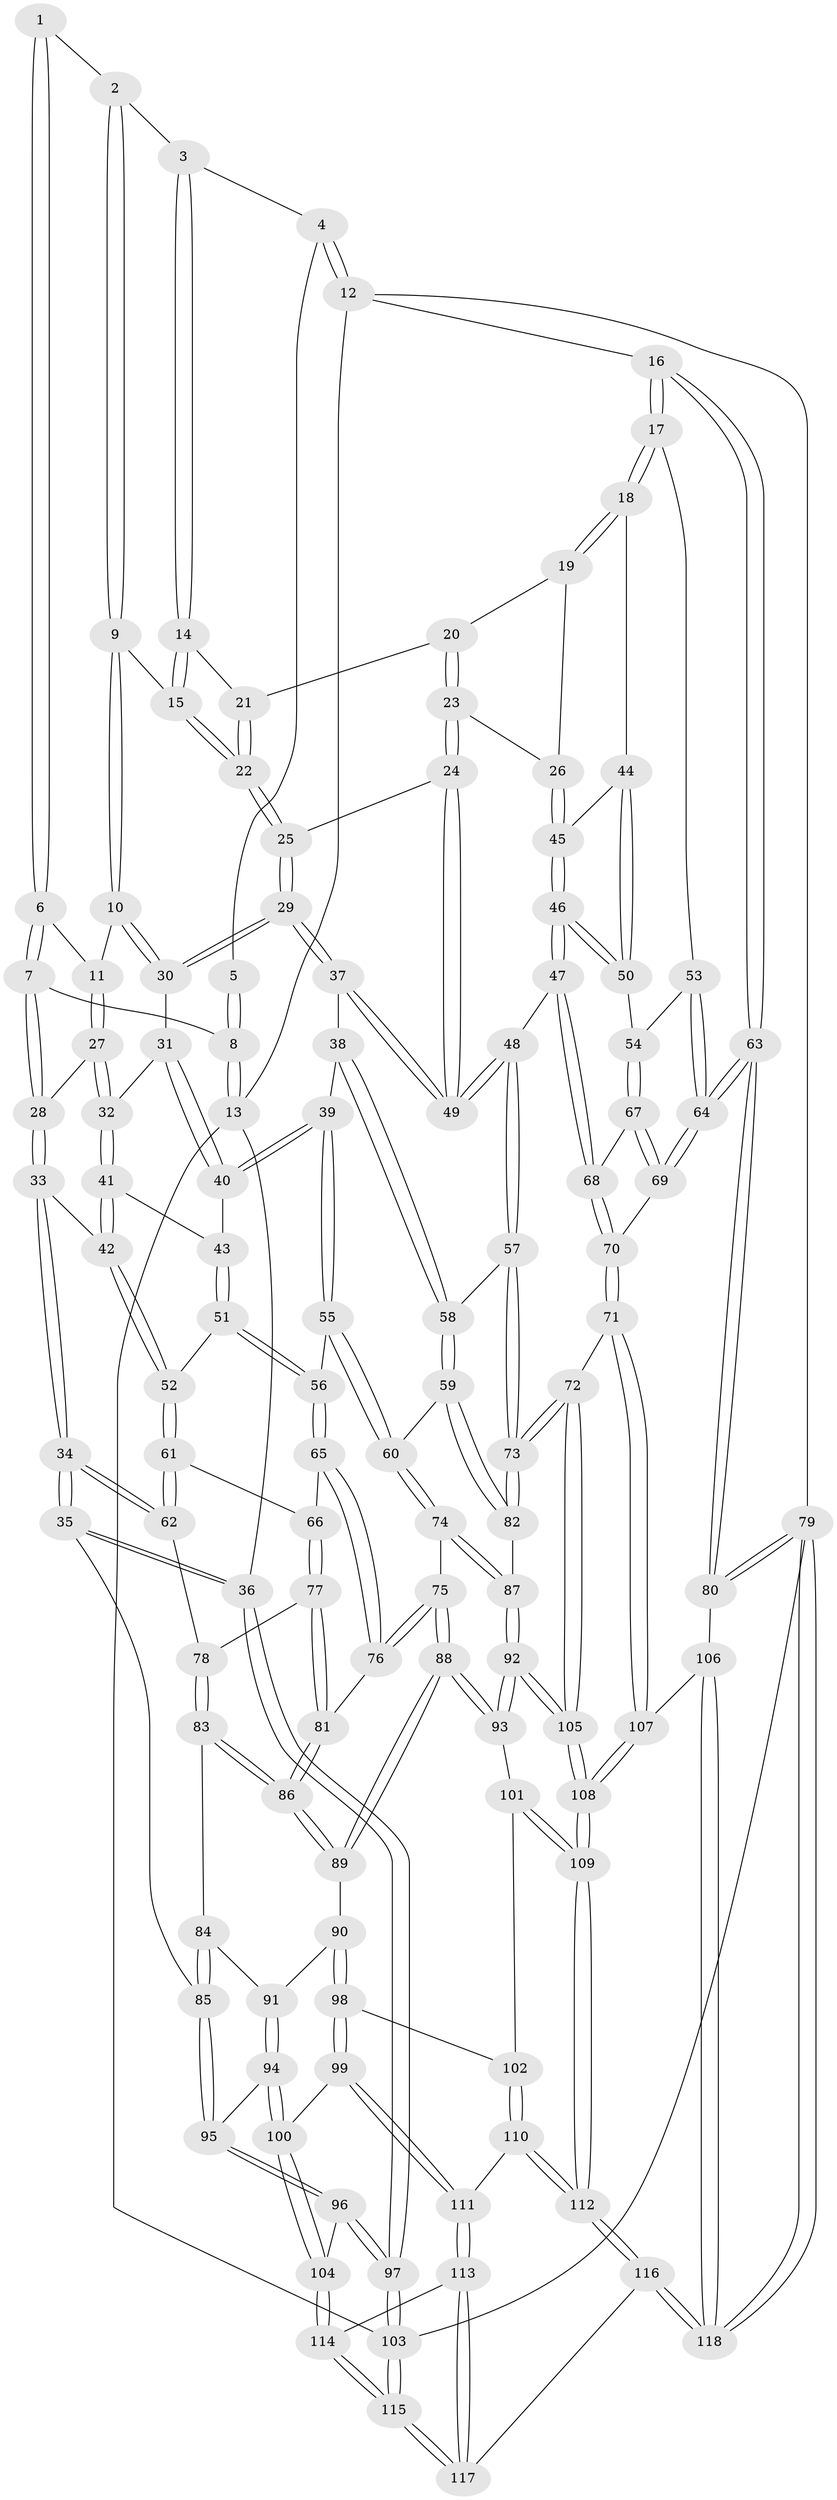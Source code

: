 // Generated by graph-tools (version 1.1) at 2025/38/03/09/25 02:38:40]
// undirected, 118 vertices, 292 edges
graph export_dot {
graph [start="1"]
  node [color=gray90,style=filled];
  1 [pos="+0.3812913528499081+0.06436484578351272"];
  2 [pos="+0.48141523959301885+0.059979836992385294"];
  3 [pos="+0.6913139470323852+0"];
  4 [pos="+0.7012384031729355+0"];
  5 [pos="+0.15259717773663145+0"];
  6 [pos="+0.34265125641175787+0.15270127179039483"];
  7 [pos="+0.07381624460934191+0"];
  8 [pos="+0+0"];
  9 [pos="+0.45551432971698647+0.16957491270096853"];
  10 [pos="+0.4080813294315196+0.1999554956626588"];
  11 [pos="+0.34459678827164636+0.15627927909257314"];
  12 [pos="+1+0"];
  13 [pos="+0+0"];
  14 [pos="+0.6900261574780744+0"];
  15 [pos="+0.5268312850444903+0.19333251323088949"];
  16 [pos="+1+0.08457178459717833"];
  17 [pos="+0.9422445720338558+0.278139260756505"];
  18 [pos="+0.9255667103139175+0.27976358536300516"];
  19 [pos="+0.7929866385504505+0.1917582924969757"];
  20 [pos="+0.7214659139430611+0.132152718915571"];
  21 [pos="+0.6900854796295415+0"];
  22 [pos="+0.5836902526632682+0.24963728155085407"];
  23 [pos="+0.6734461810236481+0.2847763937813021"];
  24 [pos="+0.6520070013955375+0.28882996982774556"];
  25 [pos="+0.5961277534402228+0.279468937800109"];
  26 [pos="+0.6867574775786996+0.2905720994709519"];
  27 [pos="+0.2486788682780204+0.25615091104651583"];
  28 [pos="+0.14974147615635144+0.18195311653885893"];
  29 [pos="+0.49202563216681094+0.35727608908612724"];
  30 [pos="+0.4064215288877656+0.241116274750445"];
  31 [pos="+0.34783010375325996+0.2789145486283322"];
  32 [pos="+0.2713651774729676+0.30466835339706766"];
  33 [pos="+0.09702564026486873+0.3892302674532643"];
  34 [pos="+0+0.4635582110221726"];
  35 [pos="+0+0.4705515865030777"];
  36 [pos="+0+0.4660216339735572"];
  37 [pos="+0.4890319906402322+0.3671017178156538"];
  38 [pos="+0.47140574684234365+0.3891631817375118"];
  39 [pos="+0.43984836740106315+0.4042207159585538"];
  40 [pos="+0.39085693105462543+0.3859048599400231"];
  41 [pos="+0.26373841678800597+0.34182267588877213"];
  42 [pos="+0.13692617255864614+0.39320723366220184"];
  43 [pos="+0.28711488391368234+0.3698260145664882"];
  44 [pos="+0.7849895583315144+0.32767897498097176"];
  45 [pos="+0.7252113136072303+0.3091666058583169"];
  46 [pos="+0.6666712485481371+0.4968169923346837"];
  47 [pos="+0.6646029336643605+0.4982806992031353"];
  48 [pos="+0.6556387245346982+0.49733314210278473"];
  49 [pos="+0.6383384599694244+0.4650519175999877"];
  50 [pos="+0.7691477075518908+0.4446158066465787"];
  51 [pos="+0.288783313737493+0.42120835609115653"];
  52 [pos="+0.22481596727025757+0.4898910615453291"];
  53 [pos="+0.9072846314769163+0.44939012190241634"];
  54 [pos="+0.8322894224660257+0.49242433046470807"];
  55 [pos="+0.37187274668628434+0.5157058227762142"];
  56 [pos="+0.3672295839073348+0.517017320544231"];
  57 [pos="+0.5965170712796306+0.542141827435994"];
  58 [pos="+0.5415115786159884+0.5546944354346444"];
  59 [pos="+0.499419352800654+0.5976585210248353"];
  60 [pos="+0.4850114518669684+0.595140662195402"];
  61 [pos="+0.22769808664358163+0.5041774957650219"];
  62 [pos="+0.0988590043160406+0.5478131975303915"];
  63 [pos="+1+0.707323930081219"];
  64 [pos="+1+0.6961203368707432"];
  65 [pos="+0.3242873744360752+0.5512139778905818"];
  66 [pos="+0.2587382981691615+0.5460790872074334"];
  67 [pos="+0.8315117246151695+0.5032276769577207"];
  68 [pos="+0.71141673143026+0.5554857770156728"];
  69 [pos="+0.8602186173141249+0.6818665213831268"];
  70 [pos="+0.7860877114680427+0.7060776739710541"];
  71 [pos="+0.7682184053279705+0.7220163679697819"];
  72 [pos="+0.6903516297671513+0.7273560699808764"];
  73 [pos="+0.6710781923912796+0.715977962274421"];
  74 [pos="+0.389689788462421+0.6573752674132786"];
  75 [pos="+0.3537081502169033+0.6657943448977804"];
  76 [pos="+0.33428519341411544+0.6356860737168619"];
  77 [pos="+0.201364210426691+0.6167588350728875"];
  78 [pos="+0.1673324289907349+0.6163269580965809"];
  79 [pos="+1+1"];
  80 [pos="+1+0.7267222121988928"];
  81 [pos="+0.2312328074487753+0.6613817238308725"];
  82 [pos="+0.5241744149895659+0.6837495757463454"];
  83 [pos="+0.13475832290448403+0.6645213651491034"];
  84 [pos="+0.13055617950057785+0.6700028848965895"];
  85 [pos="+0.08471577123116199+0.692090035218273"];
  86 [pos="+0.23518165589413179+0.7161347606350993"];
  87 [pos="+0.48534189775361825+0.7416887982748968"];
  88 [pos="+0.34173449070419193+0.729718891843889"];
  89 [pos="+0.2357763541009513+0.7211665507439614"];
  90 [pos="+0.2335817379225535+0.7238142944876935"];
  91 [pos="+0.1744495074229024+0.7215503076310414"];
  92 [pos="+0.4638788569097691+0.7944063338623314"];
  93 [pos="+0.3604036880613149+0.7645625370939461"];
  94 [pos="+0.12914096184168275+0.763281969776721"];
  95 [pos="+0.08308594124379376+0.7151622821317031"];
  96 [pos="+0+0.8232605058860666"];
  97 [pos="+0+0.8484154204300965"];
  98 [pos="+0.21477160667370515+0.824035145037143"];
  99 [pos="+0.16529909861030795+0.843810272782564"];
  100 [pos="+0.14869805032296757+0.847884443722507"];
  101 [pos="+0.30795575317629587+0.8308315323481438"];
  102 [pos="+0.2808717054117714+0.8463557569839971"];
  103 [pos="+0+1"];
  104 [pos="+0.1271379048113804+0.8673732894573251"];
  105 [pos="+0.5223592105240116+0.9294095971491516"];
  106 [pos="+0.8039579789966743+0.9280424748198569"];
  107 [pos="+0.7804010911518978+0.8933299027453975"];
  108 [pos="+0.5220421412200694+0.9396812229670467"];
  109 [pos="+0.5086585823766688+0.9771989150638581"];
  110 [pos="+0.285562092092718+0.8767166028901494"];
  111 [pos="+0.2607904570054194+0.9521641079509405"];
  112 [pos="+0.49683899647038304+1"];
  113 [pos="+0.25698118673726267+0.9939119390611575"];
  114 [pos="+0.12884952091225907+0.9231502705763752"];
  115 [pos="+0+1"];
  116 [pos="+0.4815765288401669+1"];
  117 [pos="+0.37129155883209636+1"];
  118 [pos="+0.9214772393452969+1"];
  1 -- 2;
  1 -- 6;
  1 -- 6;
  2 -- 3;
  2 -- 9;
  2 -- 9;
  3 -- 4;
  3 -- 14;
  3 -- 14;
  4 -- 5;
  4 -- 12;
  4 -- 12;
  5 -- 8;
  5 -- 8;
  6 -- 7;
  6 -- 7;
  6 -- 11;
  7 -- 8;
  7 -- 28;
  7 -- 28;
  8 -- 13;
  8 -- 13;
  9 -- 10;
  9 -- 10;
  9 -- 15;
  10 -- 11;
  10 -- 30;
  10 -- 30;
  11 -- 27;
  11 -- 27;
  12 -- 13;
  12 -- 16;
  12 -- 79;
  13 -- 36;
  13 -- 103;
  14 -- 15;
  14 -- 15;
  14 -- 21;
  15 -- 22;
  15 -- 22;
  16 -- 17;
  16 -- 17;
  16 -- 63;
  16 -- 63;
  17 -- 18;
  17 -- 18;
  17 -- 53;
  18 -- 19;
  18 -- 19;
  18 -- 44;
  19 -- 20;
  19 -- 26;
  20 -- 21;
  20 -- 23;
  20 -- 23;
  21 -- 22;
  21 -- 22;
  22 -- 25;
  22 -- 25;
  23 -- 24;
  23 -- 24;
  23 -- 26;
  24 -- 25;
  24 -- 49;
  24 -- 49;
  25 -- 29;
  25 -- 29;
  26 -- 45;
  26 -- 45;
  27 -- 28;
  27 -- 32;
  27 -- 32;
  28 -- 33;
  28 -- 33;
  29 -- 30;
  29 -- 30;
  29 -- 37;
  29 -- 37;
  30 -- 31;
  31 -- 32;
  31 -- 40;
  31 -- 40;
  32 -- 41;
  32 -- 41;
  33 -- 34;
  33 -- 34;
  33 -- 42;
  34 -- 35;
  34 -- 35;
  34 -- 62;
  34 -- 62;
  35 -- 36;
  35 -- 36;
  35 -- 85;
  36 -- 97;
  36 -- 97;
  37 -- 38;
  37 -- 49;
  37 -- 49;
  38 -- 39;
  38 -- 58;
  38 -- 58;
  39 -- 40;
  39 -- 40;
  39 -- 55;
  39 -- 55;
  40 -- 43;
  41 -- 42;
  41 -- 42;
  41 -- 43;
  42 -- 52;
  42 -- 52;
  43 -- 51;
  43 -- 51;
  44 -- 45;
  44 -- 50;
  44 -- 50;
  45 -- 46;
  45 -- 46;
  46 -- 47;
  46 -- 47;
  46 -- 50;
  46 -- 50;
  47 -- 48;
  47 -- 68;
  47 -- 68;
  48 -- 49;
  48 -- 49;
  48 -- 57;
  48 -- 57;
  50 -- 54;
  51 -- 52;
  51 -- 56;
  51 -- 56;
  52 -- 61;
  52 -- 61;
  53 -- 54;
  53 -- 64;
  53 -- 64;
  54 -- 67;
  54 -- 67;
  55 -- 56;
  55 -- 60;
  55 -- 60;
  56 -- 65;
  56 -- 65;
  57 -- 58;
  57 -- 73;
  57 -- 73;
  58 -- 59;
  58 -- 59;
  59 -- 60;
  59 -- 82;
  59 -- 82;
  60 -- 74;
  60 -- 74;
  61 -- 62;
  61 -- 62;
  61 -- 66;
  62 -- 78;
  63 -- 64;
  63 -- 64;
  63 -- 80;
  63 -- 80;
  64 -- 69;
  64 -- 69;
  65 -- 66;
  65 -- 76;
  65 -- 76;
  66 -- 77;
  66 -- 77;
  67 -- 68;
  67 -- 69;
  67 -- 69;
  68 -- 70;
  68 -- 70;
  69 -- 70;
  70 -- 71;
  70 -- 71;
  71 -- 72;
  71 -- 107;
  71 -- 107;
  72 -- 73;
  72 -- 73;
  72 -- 105;
  72 -- 105;
  73 -- 82;
  73 -- 82;
  74 -- 75;
  74 -- 87;
  74 -- 87;
  75 -- 76;
  75 -- 76;
  75 -- 88;
  75 -- 88;
  76 -- 81;
  77 -- 78;
  77 -- 81;
  77 -- 81;
  78 -- 83;
  78 -- 83;
  79 -- 80;
  79 -- 80;
  79 -- 118;
  79 -- 118;
  79 -- 103;
  80 -- 106;
  81 -- 86;
  81 -- 86;
  82 -- 87;
  83 -- 84;
  83 -- 86;
  83 -- 86;
  84 -- 85;
  84 -- 85;
  84 -- 91;
  85 -- 95;
  85 -- 95;
  86 -- 89;
  86 -- 89;
  87 -- 92;
  87 -- 92;
  88 -- 89;
  88 -- 89;
  88 -- 93;
  88 -- 93;
  89 -- 90;
  90 -- 91;
  90 -- 98;
  90 -- 98;
  91 -- 94;
  91 -- 94;
  92 -- 93;
  92 -- 93;
  92 -- 105;
  92 -- 105;
  93 -- 101;
  94 -- 95;
  94 -- 100;
  94 -- 100;
  95 -- 96;
  95 -- 96;
  96 -- 97;
  96 -- 97;
  96 -- 104;
  97 -- 103;
  97 -- 103;
  98 -- 99;
  98 -- 99;
  98 -- 102;
  99 -- 100;
  99 -- 111;
  99 -- 111;
  100 -- 104;
  100 -- 104;
  101 -- 102;
  101 -- 109;
  101 -- 109;
  102 -- 110;
  102 -- 110;
  103 -- 115;
  103 -- 115;
  104 -- 114;
  104 -- 114;
  105 -- 108;
  105 -- 108;
  106 -- 107;
  106 -- 118;
  106 -- 118;
  107 -- 108;
  107 -- 108;
  108 -- 109;
  108 -- 109;
  109 -- 112;
  109 -- 112;
  110 -- 111;
  110 -- 112;
  110 -- 112;
  111 -- 113;
  111 -- 113;
  112 -- 116;
  112 -- 116;
  113 -- 114;
  113 -- 117;
  113 -- 117;
  114 -- 115;
  114 -- 115;
  115 -- 117;
  115 -- 117;
  116 -- 117;
  116 -- 118;
  116 -- 118;
}
